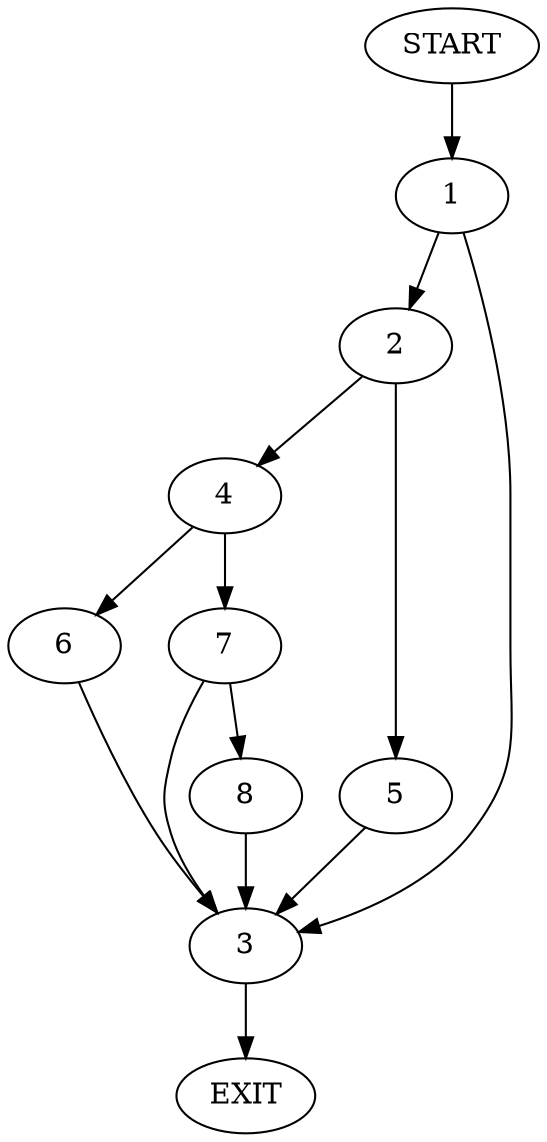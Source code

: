 digraph {
0 [label="START"]
9 [label="EXIT"]
0 -> 1
1 -> 2
1 -> 3
2 -> 4
2 -> 5
3 -> 9
5 -> 3
4 -> 6
4 -> 7
7 -> 8
7 -> 3
6 -> 3
8 -> 3
}
